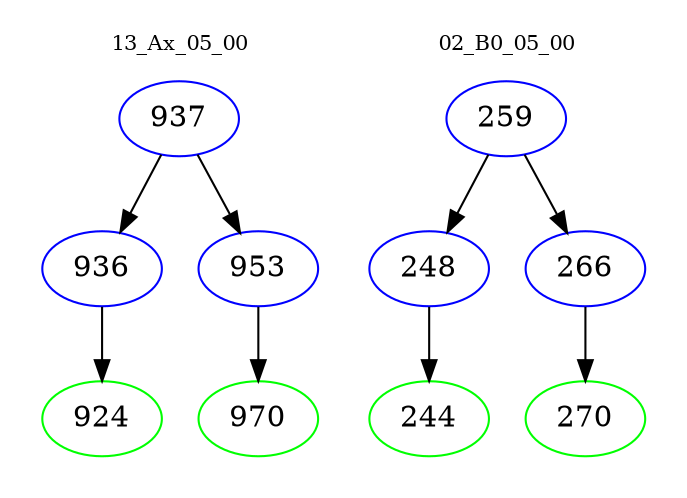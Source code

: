 digraph{
subgraph cluster_0 {
color = white
label = "13_Ax_05_00";
fontsize=10;
T0_937 [label="937", color="blue"]
T0_937 -> T0_936 [color="black"]
T0_936 [label="936", color="blue"]
T0_936 -> T0_924 [color="black"]
T0_924 [label="924", color="green"]
T0_937 -> T0_953 [color="black"]
T0_953 [label="953", color="blue"]
T0_953 -> T0_970 [color="black"]
T0_970 [label="970", color="green"]
}
subgraph cluster_1 {
color = white
label = "02_B0_05_00";
fontsize=10;
T1_259 [label="259", color="blue"]
T1_259 -> T1_248 [color="black"]
T1_248 [label="248", color="blue"]
T1_248 -> T1_244 [color="black"]
T1_244 [label="244", color="green"]
T1_259 -> T1_266 [color="black"]
T1_266 [label="266", color="blue"]
T1_266 -> T1_270 [color="black"]
T1_270 [label="270", color="green"]
}
}
